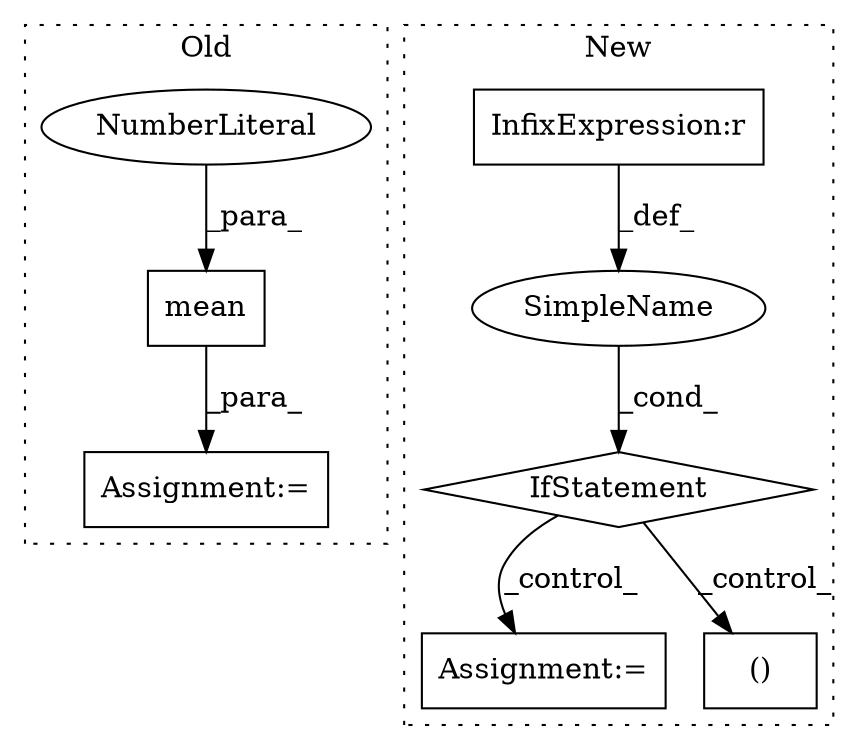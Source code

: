 digraph G {
subgraph cluster0 {
1 [label="mean" a="32" s="1641,1647" l="5,1" shape="box"];
5 [label="Assignment:=" a="7" s="1634" l="2" shape="box"];
7 [label="NumberLiteral" a="34" s="1646" l="1" shape="ellipse"];
label = "Old";
style="dotted";
}
subgraph cluster1 {
2 [label="IfStatement" a="25" s="1485,1501" l="4,2" shape="diamond"];
3 [label="Assignment:=" a="7" s="1959" l="2" shape="box"];
4 [label="SimpleName" a="42" s="" l="" shape="ellipse"];
6 [label="InfixExpression:r" a="27" s="1493" l="4" shape="box"];
8 [label="()" a="106" s="1525" l="32" shape="box"];
label = "New";
style="dotted";
}
1 -> 5 [label="_para_"];
2 -> 8 [label="_control_"];
2 -> 3 [label="_control_"];
4 -> 2 [label="_cond_"];
6 -> 4 [label="_def_"];
7 -> 1 [label="_para_"];
}